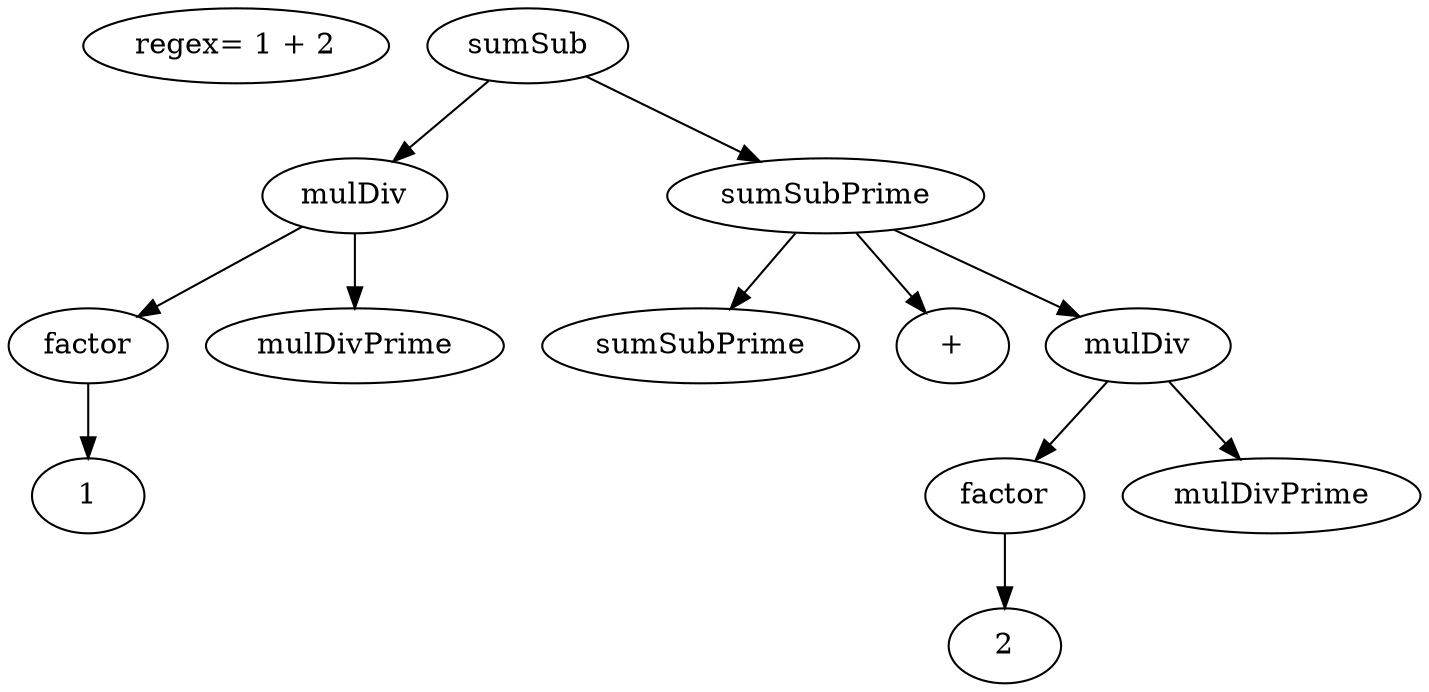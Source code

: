 digraph G {
E [label="regex= 1 + 2"];
0 [label="sumSub"];
1 [label="mulDiv"];
17 [label="sumSubPrime"];
2 [label="factor"];
3 [label="1"];
5 [label="mulDivPrime"];
7 [label="sumSubPrime"];
8 [label="+"];
10 [label="mulDiv"];
11 [label="factor"];
12 [label="2"];
14 [label="mulDivPrime"];
0 -> 1;
0 -> 7;
1 -> 2;
1 -> 5;
2 -> 3;
7 -> 17;
7 -> 8;
7 -> 10;
10 -> 11;
10 -> 14;
11 -> 12;
}
